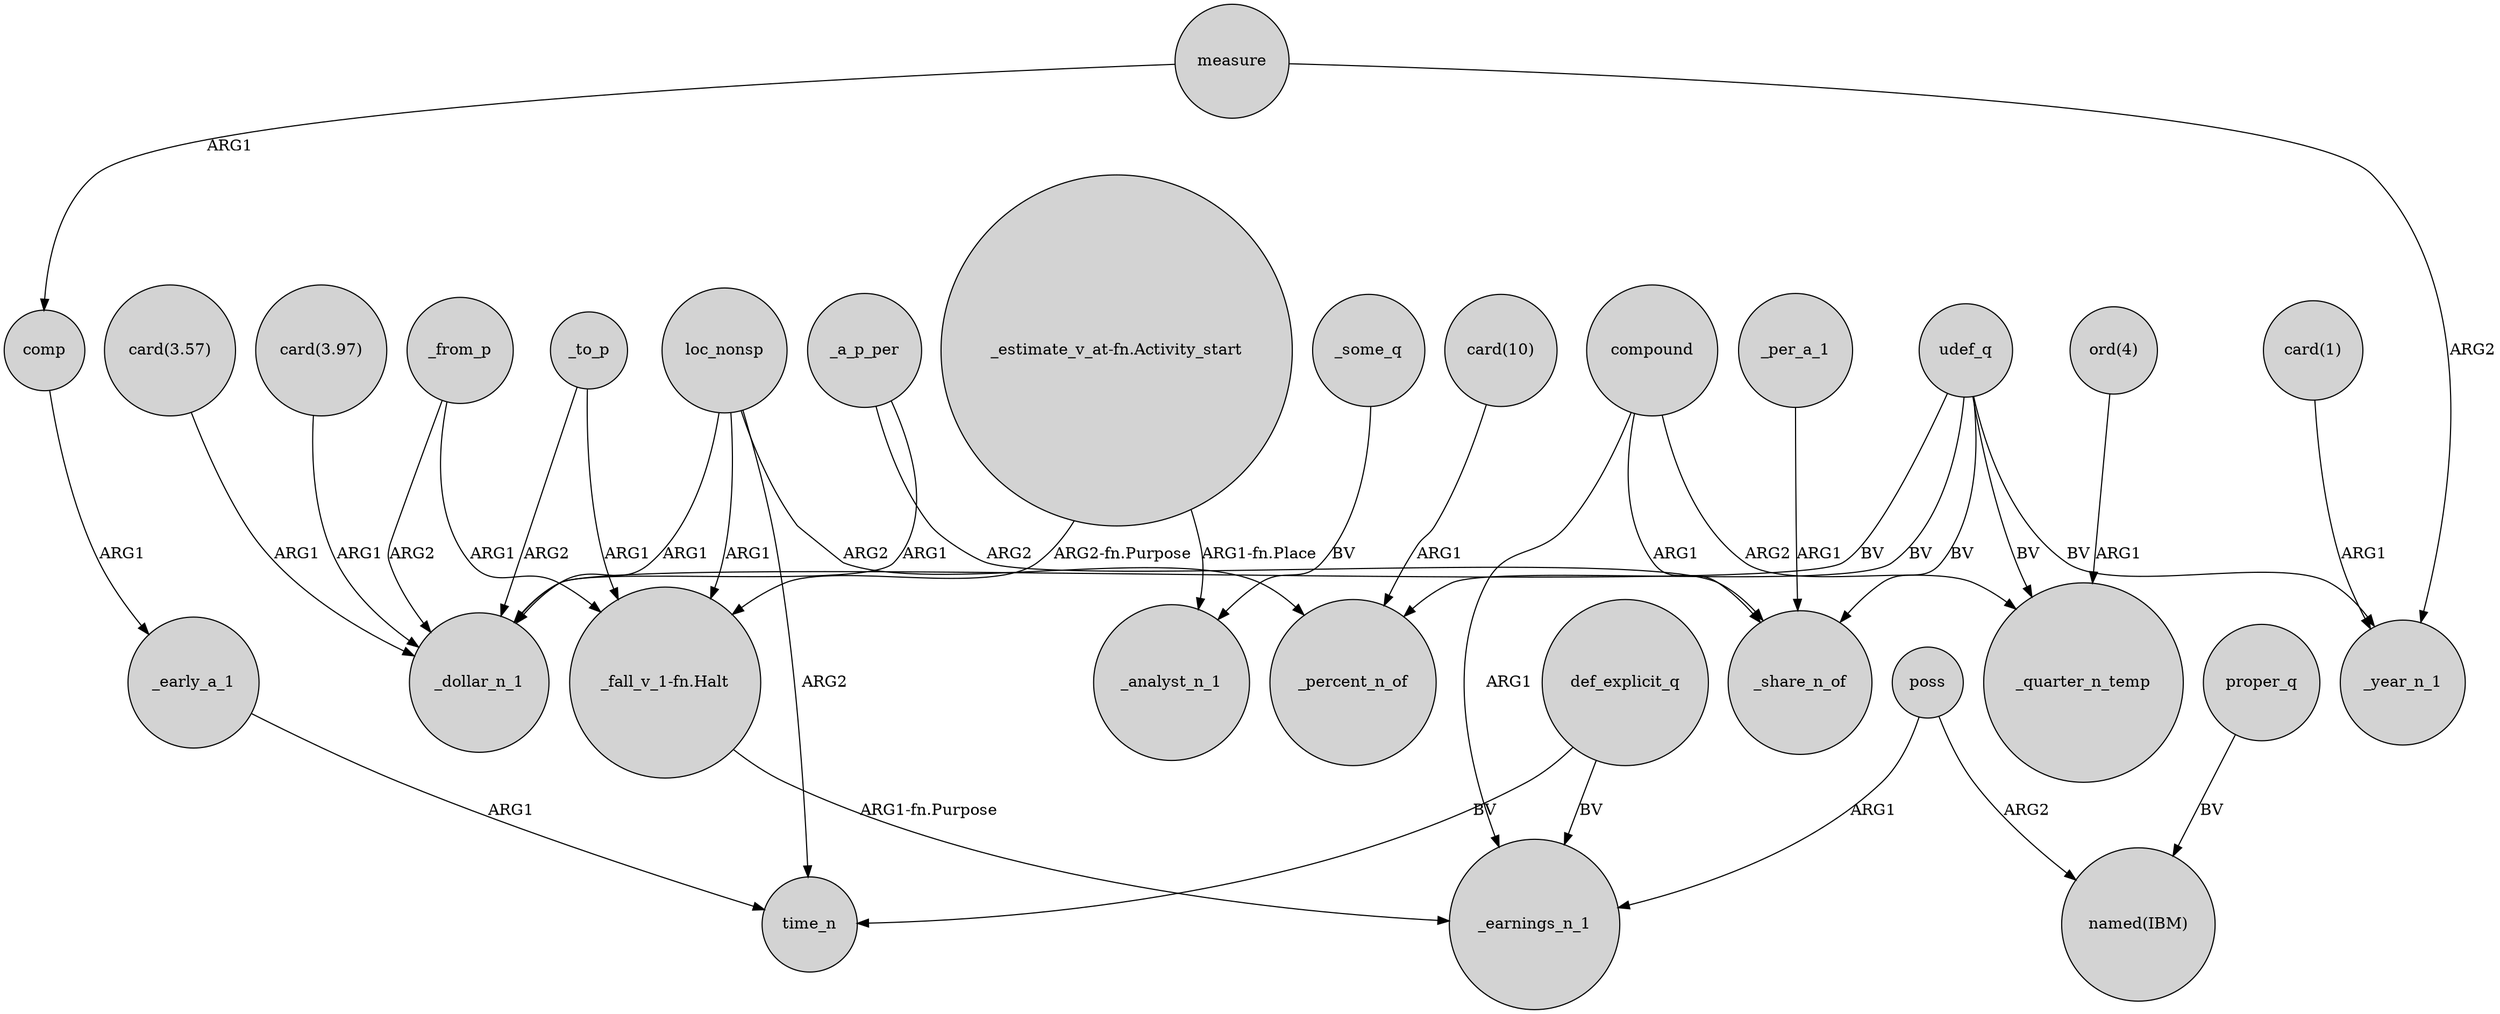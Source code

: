 digraph {
	node [shape=circle style=filled]
	_early_a_1 -> time_n [label=ARG1]
	loc_nonsp -> _dollar_n_1 [label=ARG1]
	"_fall_v_1-fn.Halt" -> _earnings_n_1 [label="ARG1-fn.Purpose"]
	_some_q -> _analyst_n_1 [label=BV]
	"card(1)" -> _year_n_1 [label=ARG1]
	compound -> _share_n_of [label=ARG1]
	poss -> "named(IBM)" [label=ARG2]
	_from_p -> _dollar_n_1 [label=ARG2]
	"card(3.57)" -> _dollar_n_1 [label=ARG1]
	proper_q -> "named(IBM)" [label=BV]
	"_estimate_v_at-fn.Activity_start" -> _analyst_n_1 [label="ARG1-fn.Place"]
	comp -> _early_a_1 [label=ARG1]
	_to_p -> _dollar_n_1 [label=ARG2]
	"_estimate_v_at-fn.Activity_start" -> "_fall_v_1-fn.Halt" [label="ARG2-fn.Purpose"]
	loc_nonsp -> "_fall_v_1-fn.Halt" [label=ARG1]
	measure -> _year_n_1 [label=ARG2]
	compound -> _quarter_n_temp [label=ARG2]
	_a_p_per -> _share_n_of [label=ARG2]
	udef_q -> _percent_n_of [label=BV]
	udef_q -> _share_n_of [label=BV]
	def_explicit_q -> _earnings_n_1 [label=BV]
	udef_q -> _dollar_n_1 [label=BV]
	"card(10)" -> _percent_n_of [label=ARG1]
	_from_p -> "_fall_v_1-fn.Halt" [label=ARG1]
	poss -> _earnings_n_1 [label=ARG1]
	"ord(4)" -> _quarter_n_temp [label=ARG1]
	_a_p_per -> _dollar_n_1 [label=ARG1]
	measure -> comp [label=ARG1]
	udef_q -> _quarter_n_temp [label=BV]
	def_explicit_q -> time_n [label=BV]
	"card(3.97)" -> _dollar_n_1 [label=ARG1]
	udef_q -> _year_n_1 [label=BV]
	loc_nonsp -> time_n [label=ARG2]
	compound -> _earnings_n_1 [label=ARG1]
	_per_a_1 -> _share_n_of [label=ARG1]
	_to_p -> "_fall_v_1-fn.Halt" [label=ARG1]
	loc_nonsp -> _percent_n_of [label=ARG2]
}
